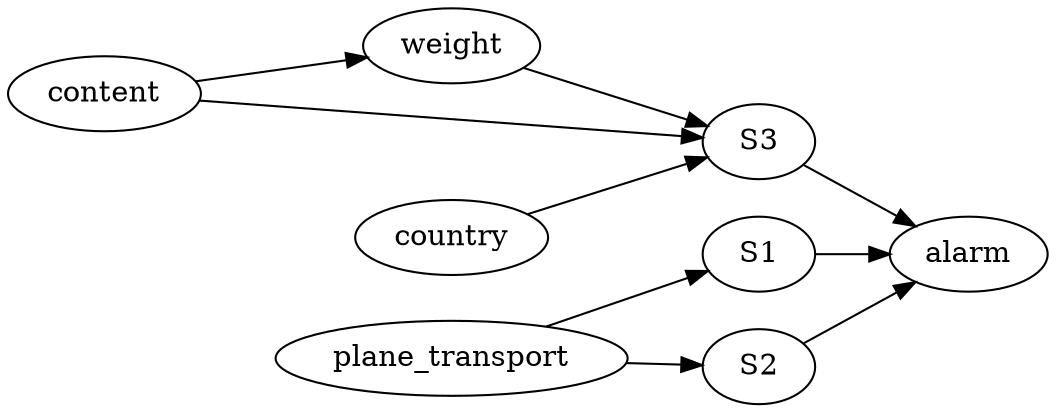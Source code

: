 digraph nuclear_detection {
    rankdir=LR;
    content -> weight;
    weight -> S3;
    country -> S3;
    content -> S3;
    plane_transport -> S1;
    plane_transport -> S2;
    S1 -> alarm;
    S2 -> alarm;
    S3 -> alarm;
}
